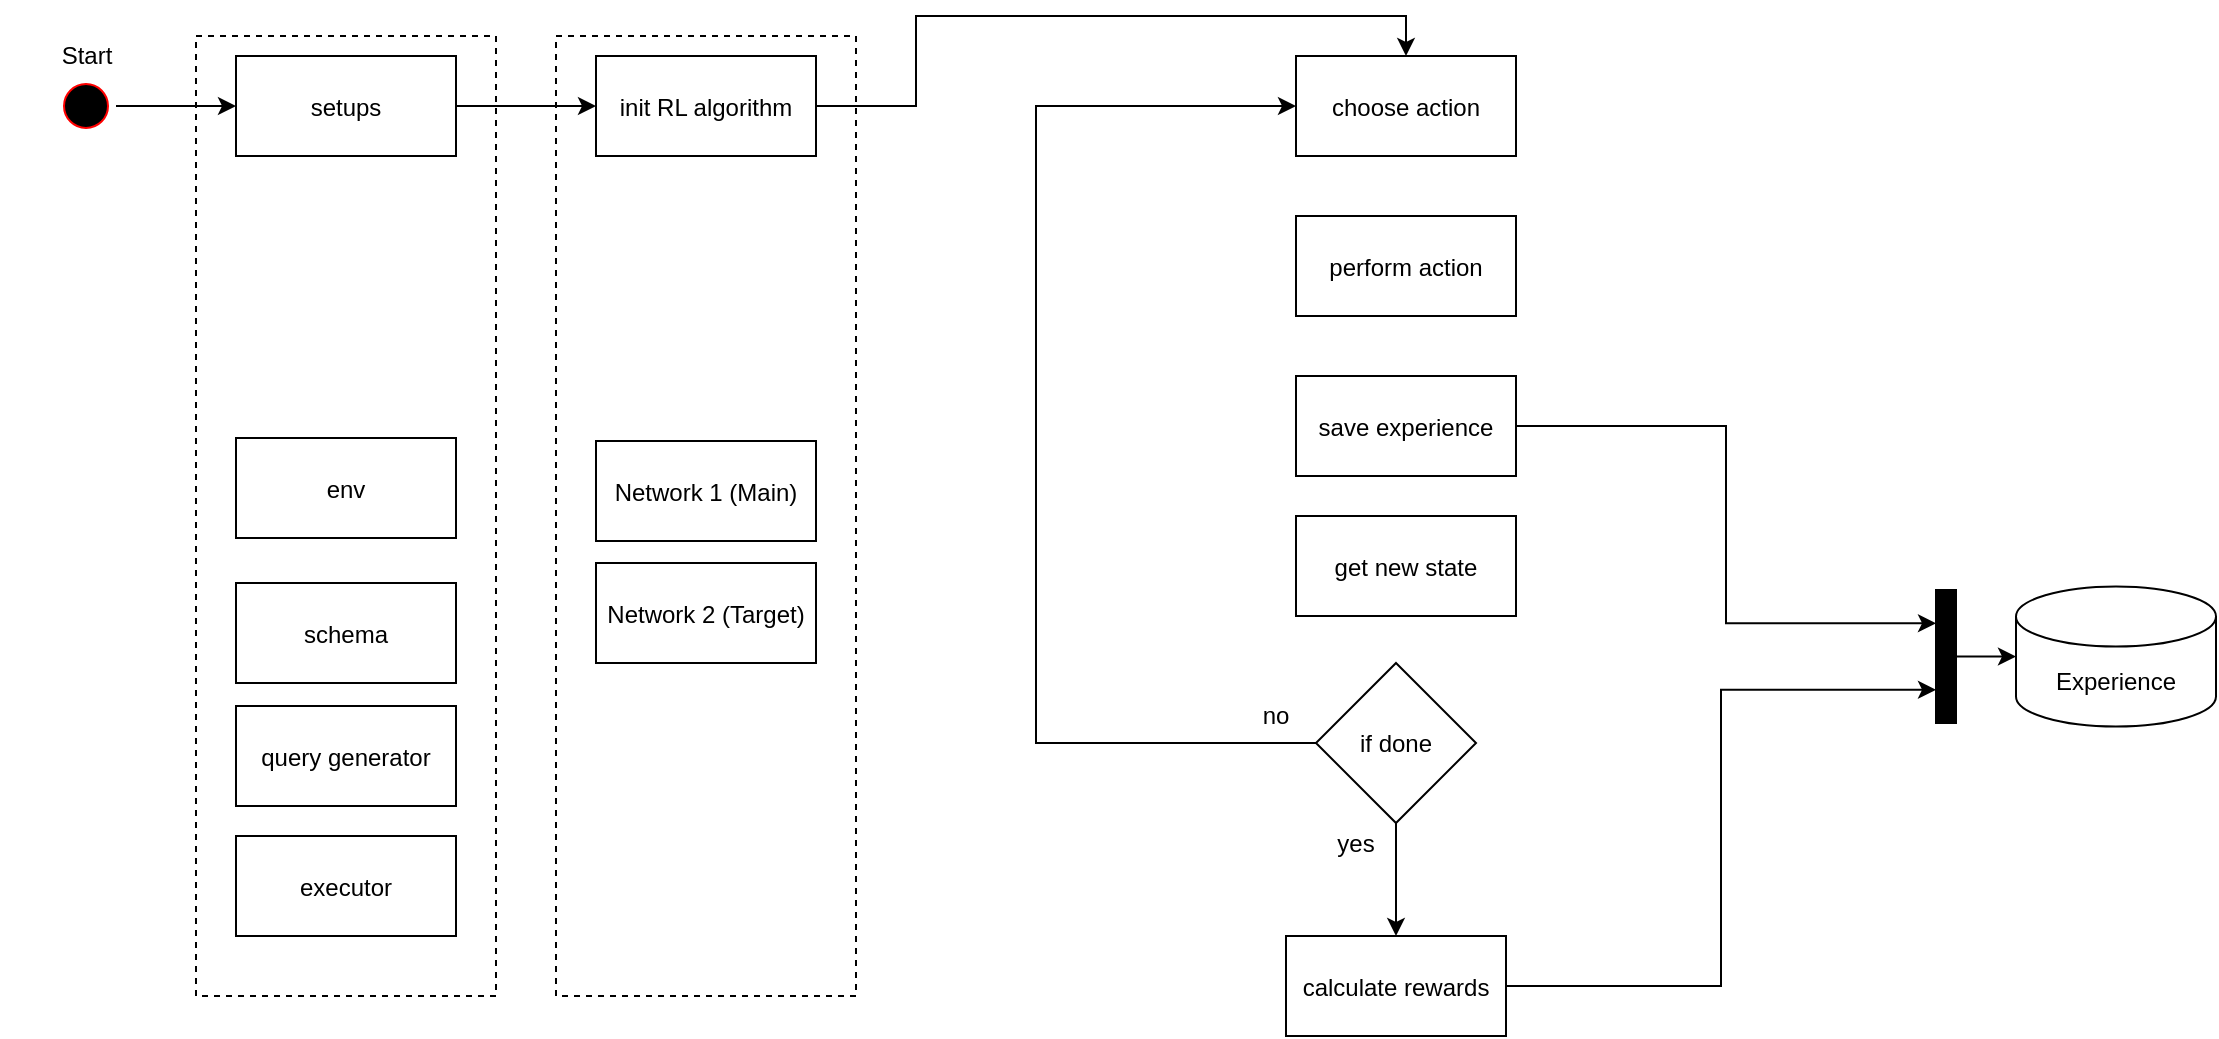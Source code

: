 <mxfile version="14.5.7" type="github">
  <diagram name="Page-1" id="e7e014a7-5840-1c2e-5031-d8a46d1fe8dd">
    <mxGraphModel dx="1422" dy="762" grid="1" gridSize="10" guides="1" tooltips="1" connect="1" arrows="1" fold="1" page="1" pageScale="1" pageWidth="1169" pageHeight="826" background="#ffffff" math="0" shadow="0">
      <root>
        <mxCell id="0" />
        <mxCell id="1" parent="0" />
        <mxCell id="-BK6sEllFb7gdvOe7oFn-44" style="edgeStyle=orthogonalEdgeStyle;rounded=0;orthogonalLoop=1;jettySize=auto;html=1;exitX=1;exitY=0.5;exitDx=0;exitDy=0;entryX=0;entryY=0.5;entryDx=0;entryDy=0;" edge="1" parent="1" source="13" target="15">
          <mxGeometry relative="1" as="geometry" />
        </mxCell>
        <mxCell id="13" value="" style="ellipse;shape=startState;fillColor=#000000;strokeColor=#ff0000;" parent="1" vertex="1">
          <mxGeometry x="70" y="110" width="30" height="30" as="geometry" />
        </mxCell>
        <mxCell id="-BK6sEllFb7gdvOe7oFn-73" style="edgeStyle=orthogonalEdgeStyle;rounded=0;orthogonalLoop=1;jettySize=auto;html=1;exitX=1;exitY=0.5;exitDx=0;exitDy=0;entryX=0;entryY=0.5;entryDx=0;entryDy=0;" edge="1" parent="1" source="15" target="-BK6sEllFb7gdvOe7oFn-46">
          <mxGeometry relative="1" as="geometry" />
        </mxCell>
        <mxCell id="15" value="setups" style="" parent="1" vertex="1">
          <mxGeometry x="160" y="100" width="110" height="50" as="geometry" />
        </mxCell>
        <mxCell id="-BK6sEllFb7gdvOe7oFn-41" value="Start" style="text;html=1;strokeColor=none;fillColor=none;align=center;verticalAlign=middle;whiteSpace=wrap;rounded=0;" vertex="1" parent="1">
          <mxGeometry x="42.5" y="90" width="85" height="20" as="geometry" />
        </mxCell>
        <mxCell id="-BK6sEllFb7gdvOe7oFn-42" value="env" style="" vertex="1" parent="1">
          <mxGeometry x="160" y="291" width="110" height="50" as="geometry" />
        </mxCell>
        <mxCell id="-BK6sEllFb7gdvOe7oFn-45" value="schema" style="" vertex="1" parent="1">
          <mxGeometry x="160" y="363.5" width="110" height="50" as="geometry" />
        </mxCell>
        <mxCell id="-BK6sEllFb7gdvOe7oFn-74" style="edgeStyle=orthogonalEdgeStyle;rounded=0;orthogonalLoop=1;jettySize=auto;html=1;exitX=1;exitY=0.5;exitDx=0;exitDy=0;entryX=0.5;entryY=0;entryDx=0;entryDy=0;" edge="1" parent="1" source="-BK6sEllFb7gdvOe7oFn-46" target="-BK6sEllFb7gdvOe7oFn-51">
          <mxGeometry relative="1" as="geometry">
            <Array as="points">
              <mxPoint x="500" y="125" />
              <mxPoint x="500" y="80" />
              <mxPoint x="745" y="80" />
            </Array>
          </mxGeometry>
        </mxCell>
        <mxCell id="-BK6sEllFb7gdvOe7oFn-46" value="init RL algorithm" style="" vertex="1" parent="1">
          <mxGeometry x="340" y="100" width="110" height="50" as="geometry" />
        </mxCell>
        <mxCell id="-BK6sEllFb7gdvOe7oFn-47" value="query generator" style="" vertex="1" parent="1">
          <mxGeometry x="160" y="425" width="110" height="50" as="geometry" />
        </mxCell>
        <mxCell id="-BK6sEllFb7gdvOe7oFn-48" value="executor" style="" vertex="1" parent="1">
          <mxGeometry x="160" y="490" width="110" height="50" as="geometry" />
        </mxCell>
        <mxCell id="-BK6sEllFb7gdvOe7oFn-49" value="Network 1 (Main)" style="" vertex="1" parent="1">
          <mxGeometry x="340" y="292.5" width="110" height="50" as="geometry" />
        </mxCell>
        <mxCell id="-BK6sEllFb7gdvOe7oFn-50" value="Network 2 (Target)" style="" vertex="1" parent="1">
          <mxGeometry x="340" y="353.5" width="110" height="50" as="geometry" />
        </mxCell>
        <mxCell id="-BK6sEllFb7gdvOe7oFn-51" value="choose action" style="" vertex="1" parent="1">
          <mxGeometry x="690" y="100" width="110" height="50" as="geometry" />
        </mxCell>
        <mxCell id="-BK6sEllFb7gdvOe7oFn-52" value="perform action" style="" vertex="1" parent="1">
          <mxGeometry x="690" y="180" width="110" height="50" as="geometry" />
        </mxCell>
        <mxCell id="-BK6sEllFb7gdvOe7oFn-58" value="Experience" style="shape=cylinder3;whiteSpace=wrap;html=1;boundedLbl=1;backgroundOutline=1;size=15;" vertex="1" parent="1">
          <mxGeometry x="1050" y="365.25" width="100" height="70" as="geometry" />
        </mxCell>
        <mxCell id="-BK6sEllFb7gdvOe7oFn-60" style="edgeStyle=orthogonalEdgeStyle;rounded=0;orthogonalLoop=1;jettySize=auto;html=1;exitX=1;exitY=0.5;exitDx=0;exitDy=0;entryX=0;entryY=0.25;entryDx=0;entryDy=0;" edge="1" parent="1" source="-BK6sEllFb7gdvOe7oFn-59" target="-BK6sEllFb7gdvOe7oFn-70">
          <mxGeometry relative="1" as="geometry" />
        </mxCell>
        <mxCell id="-BK6sEllFb7gdvOe7oFn-59" value="save experience" style="" vertex="1" parent="1">
          <mxGeometry x="690" y="260" width="110" height="50" as="geometry" />
        </mxCell>
        <mxCell id="-BK6sEllFb7gdvOe7oFn-61" value="get new state" style="" vertex="1" parent="1">
          <mxGeometry x="690" y="330" width="110" height="50" as="geometry" />
        </mxCell>
        <mxCell id="-BK6sEllFb7gdvOe7oFn-63" style="edgeStyle=orthogonalEdgeStyle;rounded=0;orthogonalLoop=1;jettySize=auto;html=1;exitX=0;exitY=0.5;exitDx=0;exitDy=0;entryX=0;entryY=0.5;entryDx=0;entryDy=0;" edge="1" parent="1" source="-BK6sEllFb7gdvOe7oFn-62" target="-BK6sEllFb7gdvOe7oFn-51">
          <mxGeometry relative="1" as="geometry">
            <mxPoint x="640" y="90" as="targetPoint" />
            <Array as="points">
              <mxPoint x="560" y="444" />
              <mxPoint x="560" y="125" />
            </Array>
          </mxGeometry>
        </mxCell>
        <mxCell id="-BK6sEllFb7gdvOe7oFn-68" style="edgeStyle=orthogonalEdgeStyle;rounded=0;orthogonalLoop=1;jettySize=auto;html=1;exitX=0.5;exitY=1;exitDx=0;exitDy=0;entryX=0.5;entryY=0;entryDx=0;entryDy=0;" edge="1" parent="1" source="-BK6sEllFb7gdvOe7oFn-62" target="-BK6sEllFb7gdvOe7oFn-67">
          <mxGeometry relative="1" as="geometry" />
        </mxCell>
        <mxCell id="-BK6sEllFb7gdvOe7oFn-62" value="if done" style="rhombus;whiteSpace=wrap;html=1;" vertex="1" parent="1">
          <mxGeometry x="700" y="403.5" width="80" height="80" as="geometry" />
        </mxCell>
        <mxCell id="-BK6sEllFb7gdvOe7oFn-64" value="no" style="text;html=1;strokeColor=none;fillColor=none;align=center;verticalAlign=middle;whiteSpace=wrap;rounded=0;" vertex="1" parent="1">
          <mxGeometry x="660" y="420" width="40" height="20" as="geometry" />
        </mxCell>
        <mxCell id="-BK6sEllFb7gdvOe7oFn-66" value="yes" style="text;html=1;strokeColor=none;fillColor=none;align=center;verticalAlign=middle;whiteSpace=wrap;rounded=0;" vertex="1" parent="1">
          <mxGeometry x="700" y="483.5" width="40" height="20" as="geometry" />
        </mxCell>
        <mxCell id="-BK6sEllFb7gdvOe7oFn-69" style="edgeStyle=orthogonalEdgeStyle;rounded=0;orthogonalLoop=1;jettySize=auto;html=1;exitX=1;exitY=0.5;exitDx=0;exitDy=0;entryX=0;entryY=0.75;entryDx=0;entryDy=0;" edge="1" parent="1" source="-BK6sEllFb7gdvOe7oFn-67" target="-BK6sEllFb7gdvOe7oFn-70">
          <mxGeometry relative="1" as="geometry">
            <mxPoint x="970" y="480" as="targetPoint" />
          </mxGeometry>
        </mxCell>
        <mxCell id="-BK6sEllFb7gdvOe7oFn-67" value="calculate rewards" style="" vertex="1" parent="1">
          <mxGeometry x="685" y="540" width="110" height="50" as="geometry" />
        </mxCell>
        <mxCell id="-BK6sEllFb7gdvOe7oFn-72" style="edgeStyle=orthogonalEdgeStyle;rounded=0;orthogonalLoop=1;jettySize=auto;html=1;exitX=1;exitY=0.5;exitDx=0;exitDy=0;entryX=0;entryY=0.5;entryDx=0;entryDy=0;entryPerimeter=0;" edge="1" parent="1" source="-BK6sEllFb7gdvOe7oFn-70" target="-BK6sEllFb7gdvOe7oFn-58">
          <mxGeometry relative="1" as="geometry" />
        </mxCell>
        <mxCell id="-BK6sEllFb7gdvOe7oFn-70" value="" style="rounded=0;whiteSpace=wrap;html=1;fillColor=#000000;" vertex="1" parent="1">
          <mxGeometry x="1010" y="367" width="10" height="66.5" as="geometry" />
        </mxCell>
        <mxCell id="-BK6sEllFb7gdvOe7oFn-75" value="" style="rounded=0;whiteSpace=wrap;html=1;dashed=1;fillColor=none;" vertex="1" parent="1">
          <mxGeometry x="140" y="90" width="150" height="480" as="geometry" />
        </mxCell>
        <mxCell id="-BK6sEllFb7gdvOe7oFn-76" value="" style="rounded=0;whiteSpace=wrap;html=1;dashed=1;fillColor=none;" vertex="1" parent="1">
          <mxGeometry x="320" y="90" width="150" height="480" as="geometry" />
        </mxCell>
      </root>
    </mxGraphModel>
  </diagram>
</mxfile>

